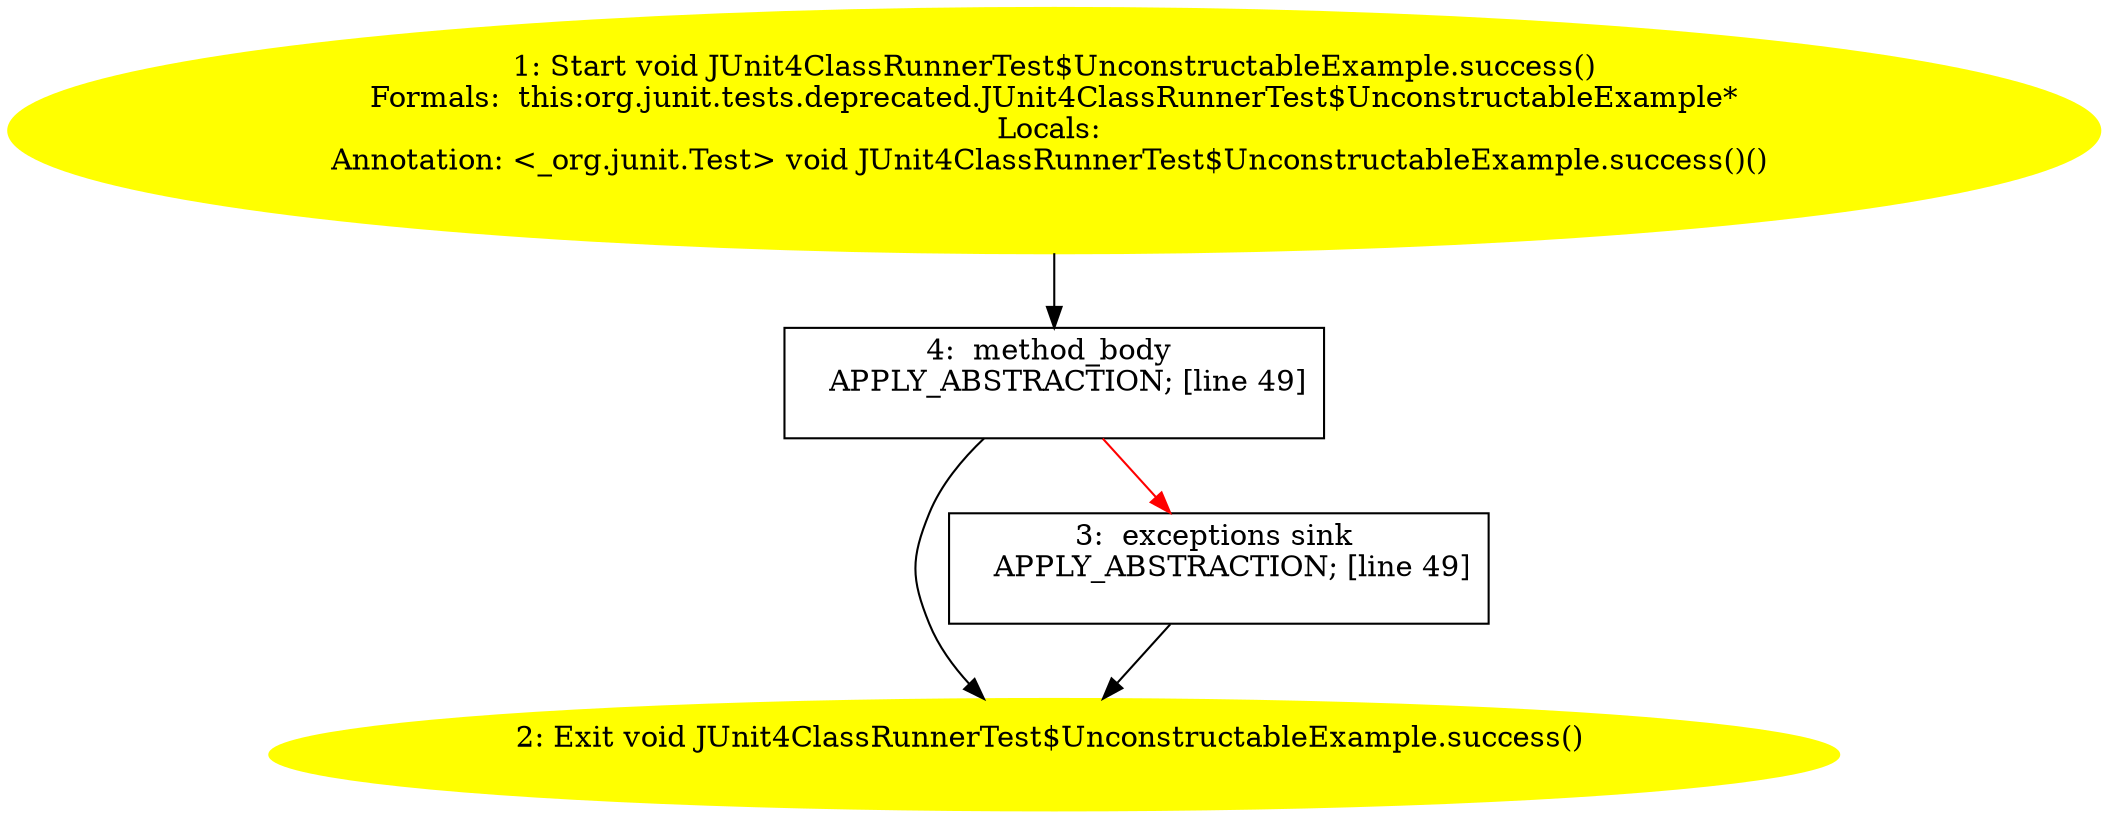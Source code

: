 /* @generated */
digraph cfg {
"org.junit.tests.deprecated.JUnit4ClassRunnerTest$UnconstructableExample.success():void.f74eb0208ffca2bb064b02f9e44e9111_1" [label="1: Start void JUnit4ClassRunnerTest$UnconstructableExample.success()\nFormals:  this:org.junit.tests.deprecated.JUnit4ClassRunnerTest$UnconstructableExample*\nLocals: \nAnnotation: <_org.junit.Test> void JUnit4ClassRunnerTest$UnconstructableExample.success()() \n  " color=yellow style=filled]
	

	 "org.junit.tests.deprecated.JUnit4ClassRunnerTest$UnconstructableExample.success():void.f74eb0208ffca2bb064b02f9e44e9111_1" -> "org.junit.tests.deprecated.JUnit4ClassRunnerTest$UnconstructableExample.success():void.f74eb0208ffca2bb064b02f9e44e9111_4" ;
"org.junit.tests.deprecated.JUnit4ClassRunnerTest$UnconstructableExample.success():void.f74eb0208ffca2bb064b02f9e44e9111_2" [label="2: Exit void JUnit4ClassRunnerTest$UnconstructableExample.success() \n  " color=yellow style=filled]
	

"org.junit.tests.deprecated.JUnit4ClassRunnerTest$UnconstructableExample.success():void.f74eb0208ffca2bb064b02f9e44e9111_3" [label="3:  exceptions sink \n   APPLY_ABSTRACTION; [line 49]\n " shape="box"]
	

	 "org.junit.tests.deprecated.JUnit4ClassRunnerTest$UnconstructableExample.success():void.f74eb0208ffca2bb064b02f9e44e9111_3" -> "org.junit.tests.deprecated.JUnit4ClassRunnerTest$UnconstructableExample.success():void.f74eb0208ffca2bb064b02f9e44e9111_2" ;
"org.junit.tests.deprecated.JUnit4ClassRunnerTest$UnconstructableExample.success():void.f74eb0208ffca2bb064b02f9e44e9111_4" [label="4:  method_body \n   APPLY_ABSTRACTION; [line 49]\n " shape="box"]
	

	 "org.junit.tests.deprecated.JUnit4ClassRunnerTest$UnconstructableExample.success():void.f74eb0208ffca2bb064b02f9e44e9111_4" -> "org.junit.tests.deprecated.JUnit4ClassRunnerTest$UnconstructableExample.success():void.f74eb0208ffca2bb064b02f9e44e9111_2" ;
	 "org.junit.tests.deprecated.JUnit4ClassRunnerTest$UnconstructableExample.success():void.f74eb0208ffca2bb064b02f9e44e9111_4" -> "org.junit.tests.deprecated.JUnit4ClassRunnerTest$UnconstructableExample.success():void.f74eb0208ffca2bb064b02f9e44e9111_3" [color="red" ];
}
